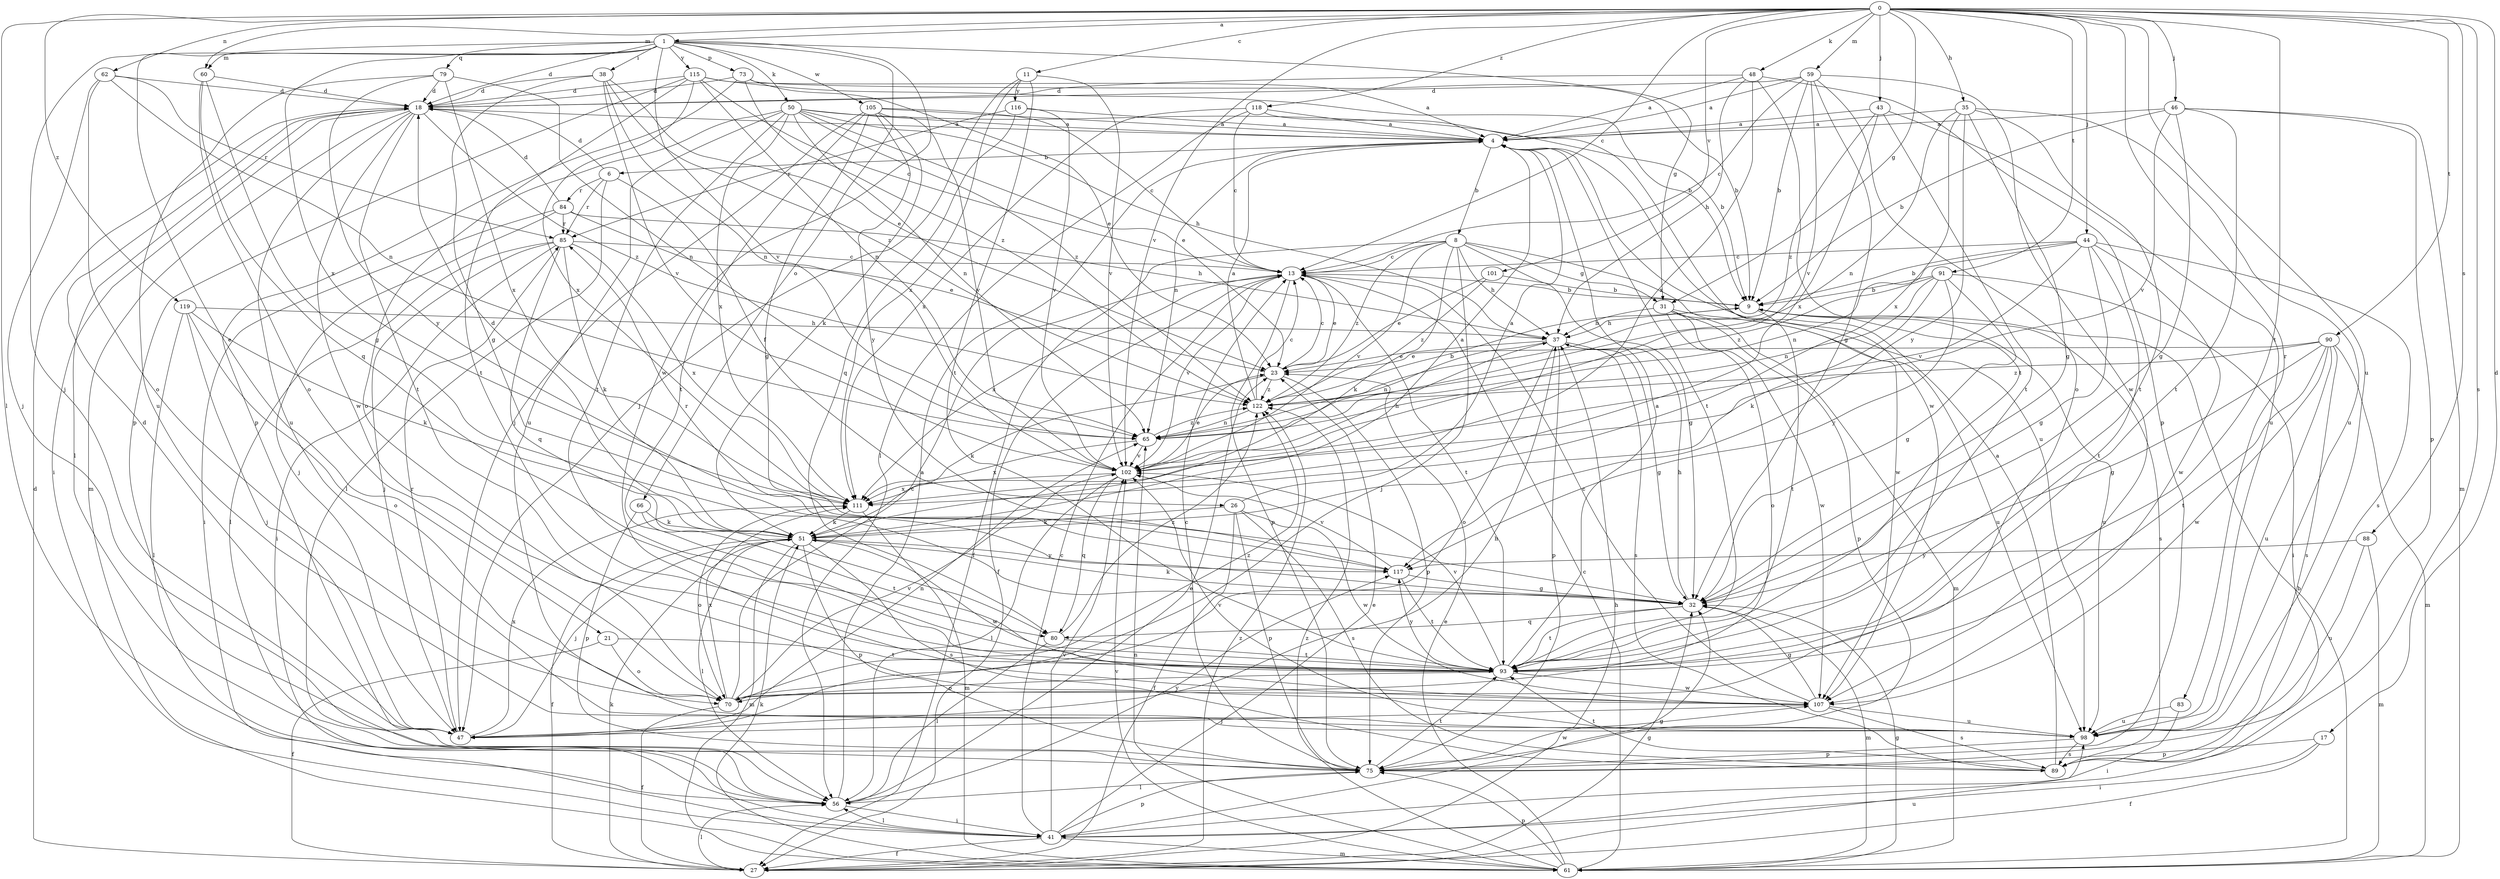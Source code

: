 strict digraph  {
0;
1;
4;
6;
8;
9;
11;
13;
17;
18;
21;
23;
26;
27;
31;
32;
35;
37;
38;
41;
43;
44;
46;
47;
48;
50;
51;
56;
59;
60;
61;
62;
65;
66;
70;
73;
75;
79;
80;
83;
84;
85;
88;
89;
90;
91;
93;
98;
101;
102;
105;
107;
111;
115;
116;
117;
118;
119;
122;
0 -> 1  [label=a];
0 -> 11  [label=c];
0 -> 13  [label=c];
0 -> 17  [label=d];
0 -> 31  [label=g];
0 -> 35  [label=h];
0 -> 43  [label=j];
0 -> 44  [label=j];
0 -> 46  [label=j];
0 -> 48  [label=k];
0 -> 56  [label=l];
0 -> 59  [label=m];
0 -> 60  [label=m];
0 -> 62  [label=n];
0 -> 83  [label=r];
0 -> 88  [label=s];
0 -> 89  [label=s];
0 -> 90  [label=t];
0 -> 91  [label=t];
0 -> 93  [label=t];
0 -> 98  [label=u];
0 -> 101  [label=v];
0 -> 102  [label=v];
0 -> 118  [label=z];
0 -> 119  [label=z];
1 -> 18  [label=d];
1 -> 21  [label=e];
1 -> 31  [label=g];
1 -> 38  [label=i];
1 -> 47  [label=j];
1 -> 50  [label=k];
1 -> 60  [label=m];
1 -> 66  [label=o];
1 -> 73  [label=p];
1 -> 79  [label=q];
1 -> 102  [label=v];
1 -> 105  [label=w];
1 -> 107  [label=w];
1 -> 111  [label=x];
1 -> 115  [label=y];
4 -> 6  [label=b];
4 -> 8  [label=b];
4 -> 65  [label=n];
4 -> 93  [label=t];
4 -> 98  [label=u];
6 -> 18  [label=d];
6 -> 26  [label=f];
6 -> 56  [label=l];
6 -> 84  [label=r];
6 -> 85  [label=r];
8 -> 13  [label=c];
8 -> 27  [label=f];
8 -> 31  [label=g];
8 -> 32  [label=g];
8 -> 37  [label=h];
8 -> 47  [label=j];
8 -> 51  [label=k];
8 -> 102  [label=v];
8 -> 107  [label=w];
8 -> 122  [label=z];
9 -> 37  [label=h];
9 -> 89  [label=s];
9 -> 93  [label=t];
9 -> 98  [label=u];
11 -> 47  [label=j];
11 -> 93  [label=t];
11 -> 102  [label=v];
11 -> 111  [label=x];
11 -> 116  [label=y];
13 -> 9  [label=b];
13 -> 23  [label=e];
13 -> 27  [label=f];
13 -> 75  [label=p];
13 -> 93  [label=t];
13 -> 102  [label=v];
13 -> 111  [label=x];
17 -> 27  [label=f];
17 -> 41  [label=i];
17 -> 75  [label=p];
18 -> 4  [label=a];
18 -> 41  [label=i];
18 -> 56  [label=l];
18 -> 61  [label=m];
18 -> 93  [label=t];
18 -> 98  [label=u];
18 -> 107  [label=w];
18 -> 122  [label=z];
21 -> 27  [label=f];
21 -> 70  [label=o];
21 -> 93  [label=t];
23 -> 13  [label=c];
23 -> 51  [label=k];
23 -> 75  [label=p];
23 -> 122  [label=z];
26 -> 4  [label=a];
26 -> 27  [label=f];
26 -> 51  [label=k];
26 -> 75  [label=p];
26 -> 89  [label=s];
26 -> 107  [label=w];
27 -> 18  [label=d];
27 -> 32  [label=g];
27 -> 37  [label=h];
27 -> 51  [label=k];
27 -> 56  [label=l];
27 -> 98  [label=u];
27 -> 122  [label=z];
31 -> 37  [label=h];
31 -> 61  [label=m];
31 -> 70  [label=o];
31 -> 75  [label=p];
31 -> 98  [label=u];
31 -> 107  [label=w];
32 -> 37  [label=h];
32 -> 51  [label=k];
32 -> 61  [label=m];
32 -> 80  [label=q];
32 -> 93  [label=t];
35 -> 4  [label=a];
35 -> 32  [label=g];
35 -> 65  [label=n];
35 -> 93  [label=t];
35 -> 98  [label=u];
35 -> 111  [label=x];
35 -> 117  [label=y];
37 -> 23  [label=e];
37 -> 32  [label=g];
37 -> 65  [label=n];
37 -> 70  [label=o];
37 -> 75  [label=p];
37 -> 89  [label=s];
38 -> 18  [label=d];
38 -> 23  [label=e];
38 -> 32  [label=g];
38 -> 65  [label=n];
38 -> 102  [label=v];
38 -> 122  [label=z];
41 -> 13  [label=c];
41 -> 23  [label=e];
41 -> 27  [label=f];
41 -> 32  [label=g];
41 -> 56  [label=l];
41 -> 61  [label=m];
41 -> 75  [label=p];
41 -> 102  [label=v];
43 -> 4  [label=a];
43 -> 93  [label=t];
43 -> 98  [label=u];
43 -> 111  [label=x];
43 -> 122  [label=z];
44 -> 9  [label=b];
44 -> 13  [label=c];
44 -> 32  [label=g];
44 -> 65  [label=n];
44 -> 89  [label=s];
44 -> 93  [label=t];
44 -> 102  [label=v];
44 -> 107  [label=w];
46 -> 4  [label=a];
46 -> 9  [label=b];
46 -> 32  [label=g];
46 -> 61  [label=m];
46 -> 75  [label=p];
46 -> 93  [label=t];
46 -> 102  [label=v];
47 -> 18  [label=d];
47 -> 37  [label=h];
47 -> 65  [label=n];
47 -> 85  [label=r];
47 -> 111  [label=x];
48 -> 4  [label=a];
48 -> 18  [label=d];
48 -> 37  [label=h];
48 -> 75  [label=p];
48 -> 93  [label=t];
48 -> 111  [label=x];
50 -> 4  [label=a];
50 -> 9  [label=b];
50 -> 23  [label=e];
50 -> 37  [label=h];
50 -> 65  [label=n];
50 -> 70  [label=o];
50 -> 93  [label=t];
50 -> 98  [label=u];
50 -> 111  [label=x];
50 -> 122  [label=z];
51 -> 4  [label=a];
51 -> 18  [label=d];
51 -> 27  [label=f];
51 -> 47  [label=j];
51 -> 56  [label=l];
51 -> 61  [label=m];
51 -> 75  [label=p];
51 -> 89  [label=s];
51 -> 107  [label=w];
51 -> 117  [label=y];
56 -> 4  [label=a];
56 -> 23  [label=e];
56 -> 41  [label=i];
56 -> 117  [label=y];
59 -> 4  [label=a];
59 -> 9  [label=b];
59 -> 13  [label=c];
59 -> 18  [label=d];
59 -> 32  [label=g];
59 -> 70  [label=o];
59 -> 102  [label=v];
59 -> 107  [label=w];
60 -> 18  [label=d];
60 -> 32  [label=g];
60 -> 70  [label=o];
60 -> 80  [label=q];
61 -> 9  [label=b];
61 -> 13  [label=c];
61 -> 23  [label=e];
61 -> 32  [label=g];
61 -> 51  [label=k];
61 -> 65  [label=n];
61 -> 75  [label=p];
61 -> 102  [label=v];
61 -> 122  [label=z];
62 -> 18  [label=d];
62 -> 47  [label=j];
62 -> 65  [label=n];
62 -> 70  [label=o];
62 -> 85  [label=r];
65 -> 102  [label=v];
65 -> 111  [label=x];
65 -> 122  [label=z];
66 -> 51  [label=k];
66 -> 75  [label=p];
66 -> 93  [label=t];
70 -> 13  [label=c];
70 -> 27  [label=f];
70 -> 102  [label=v];
70 -> 111  [label=x];
70 -> 122  [label=z];
73 -> 9  [label=b];
73 -> 18  [label=d];
73 -> 23  [label=e];
73 -> 75  [label=p];
73 -> 122  [label=z];
75 -> 13  [label=c];
75 -> 56  [label=l];
75 -> 93  [label=t];
75 -> 107  [label=w];
79 -> 18  [label=d];
79 -> 65  [label=n];
79 -> 98  [label=u];
79 -> 111  [label=x];
79 -> 117  [label=y];
80 -> 56  [label=l];
80 -> 93  [label=t];
80 -> 122  [label=z];
83 -> 41  [label=i];
83 -> 98  [label=u];
84 -> 18  [label=d];
84 -> 23  [label=e];
84 -> 37  [label=h];
84 -> 41  [label=i];
84 -> 47  [label=j];
84 -> 85  [label=r];
85 -> 13  [label=c];
85 -> 41  [label=i];
85 -> 47  [label=j];
85 -> 51  [label=k];
85 -> 56  [label=l];
85 -> 80  [label=q];
85 -> 111  [label=x];
88 -> 61  [label=m];
88 -> 98  [label=u];
88 -> 117  [label=y];
89 -> 4  [label=a];
89 -> 93  [label=t];
90 -> 23  [label=e];
90 -> 32  [label=g];
90 -> 61  [label=m];
90 -> 89  [label=s];
90 -> 93  [label=t];
90 -> 98  [label=u];
90 -> 107  [label=w];
90 -> 122  [label=z];
91 -> 9  [label=b];
91 -> 32  [label=g];
91 -> 41  [label=i];
91 -> 51  [label=k];
91 -> 65  [label=n];
91 -> 117  [label=y];
91 -> 122  [label=z];
93 -> 4  [label=a];
93 -> 70  [label=o];
93 -> 102  [label=v];
93 -> 107  [label=w];
93 -> 117  [label=y];
98 -> 75  [label=p];
98 -> 89  [label=s];
98 -> 102  [label=v];
101 -> 9  [label=b];
101 -> 23  [label=e];
101 -> 122  [label=z];
102 -> 23  [label=e];
102 -> 37  [label=h];
102 -> 56  [label=l];
102 -> 80  [label=q];
102 -> 111  [label=x];
105 -> 4  [label=a];
105 -> 13  [label=c];
105 -> 32  [label=g];
105 -> 47  [label=j];
105 -> 51  [label=k];
105 -> 93  [label=t];
105 -> 102  [label=v];
105 -> 117  [label=y];
107 -> 13  [label=c];
107 -> 32  [label=g];
107 -> 47  [label=j];
107 -> 89  [label=s];
107 -> 98  [label=u];
111 -> 51  [label=k];
111 -> 61  [label=m];
111 -> 70  [label=o];
115 -> 4  [label=a];
115 -> 9  [label=b];
115 -> 13  [label=c];
115 -> 18  [label=d];
115 -> 65  [label=n];
115 -> 75  [label=p];
115 -> 93  [label=t];
115 -> 111  [label=x];
116 -> 4  [label=a];
116 -> 80  [label=q];
116 -> 85  [label=r];
116 -> 102  [label=v];
117 -> 32  [label=g];
117 -> 85  [label=r];
117 -> 93  [label=t];
117 -> 102  [label=v];
118 -> 4  [label=a];
118 -> 13  [label=c];
118 -> 56  [label=l];
118 -> 107  [label=w];
118 -> 111  [label=x];
119 -> 37  [label=h];
119 -> 47  [label=j];
119 -> 51  [label=k];
119 -> 56  [label=l];
119 -> 70  [label=o];
122 -> 4  [label=a];
122 -> 9  [label=b];
122 -> 13  [label=c];
122 -> 65  [label=n];
}
